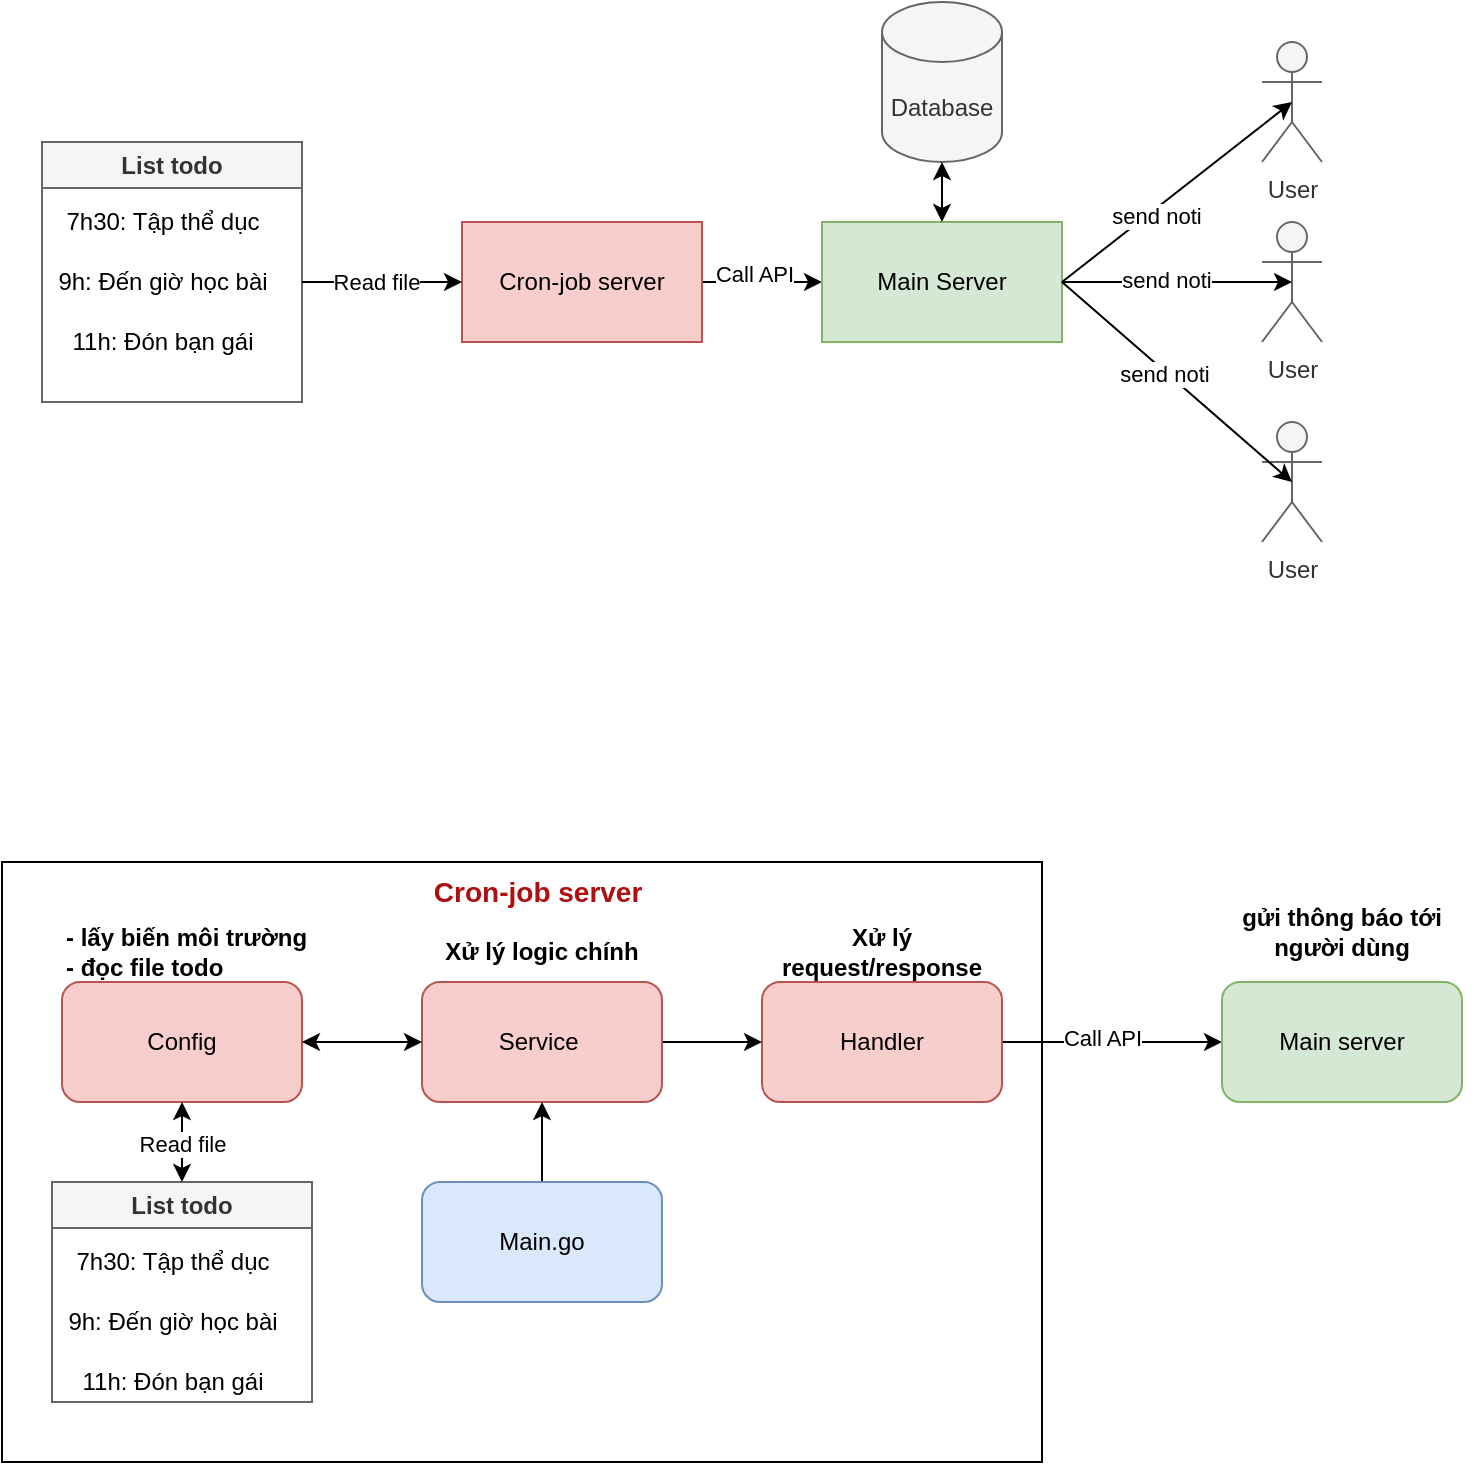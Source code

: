 <mxfile version="21.7.2" type="github">
  <diagram name="Page-1" id="6z5pkEbWCsWtaveYas8e">
    <mxGraphModel dx="880" dy="1546" grid="1" gridSize="10" guides="1" tooltips="1" connect="1" arrows="1" fold="1" page="1" pageScale="1" pageWidth="850" pageHeight="1100" math="0" shadow="0">
      <root>
        <mxCell id="0" />
        <mxCell id="1" parent="0" />
        <mxCell id="nCKAAol2MyvEnsqoX74w-47" value="" style="rounded=0;whiteSpace=wrap;html=1;" vertex="1" parent="1">
          <mxGeometry x="40" y="410" width="520" height="300" as="geometry" />
        </mxCell>
        <mxCell id="nCKAAol2MyvEnsqoX74w-3" style="edgeStyle=orthogonalEdgeStyle;rounded=0;orthogonalLoop=1;jettySize=auto;html=1;entryX=0;entryY=0.5;entryDx=0;entryDy=0;" edge="1" parent="1" source="nCKAAol2MyvEnsqoX74w-1" target="nCKAAol2MyvEnsqoX74w-2">
          <mxGeometry relative="1" as="geometry" />
        </mxCell>
        <mxCell id="nCKAAol2MyvEnsqoX74w-21" value="Call API" style="edgeLabel;html=1;align=center;verticalAlign=middle;resizable=0;points=[];" vertex="1" connectable="0" parent="nCKAAol2MyvEnsqoX74w-3">
          <mxGeometry x="-0.133" y="4" relative="1" as="geometry">
            <mxPoint as="offset" />
          </mxGeometry>
        </mxCell>
        <mxCell id="nCKAAol2MyvEnsqoX74w-1" value="Cron-job server" style="rounded=0;whiteSpace=wrap;html=1;fillColor=#f8cecc;strokeColor=#b85450;" vertex="1" parent="1">
          <mxGeometry x="270" y="90" width="120" height="60" as="geometry" />
        </mxCell>
        <mxCell id="nCKAAol2MyvEnsqoX74w-2" value="Main Server" style="rounded=0;whiteSpace=wrap;html=1;fillColor=#d5e8d4;strokeColor=#82b366;" vertex="1" parent="1">
          <mxGeometry x="450" y="90" width="120" height="60" as="geometry" />
        </mxCell>
        <mxCell id="nCKAAol2MyvEnsqoX74w-4" value="User" style="shape=umlActor;verticalLabelPosition=bottom;verticalAlign=top;html=1;outlineConnect=0;fillColor=#f5f5f5;fontColor=#333333;strokeColor=#666666;" vertex="1" parent="1">
          <mxGeometry x="670" y="90" width="30" height="60" as="geometry" />
        </mxCell>
        <mxCell id="nCKAAol2MyvEnsqoX74w-5" value="User" style="shape=umlActor;verticalLabelPosition=bottom;verticalAlign=top;html=1;outlineConnect=0;fillColor=#f5f5f5;fontColor=#333333;strokeColor=#666666;" vertex="1" parent="1">
          <mxGeometry x="670" width="30" height="60" as="geometry" />
        </mxCell>
        <mxCell id="nCKAAol2MyvEnsqoX74w-6" value="User" style="shape=umlActor;verticalLabelPosition=bottom;verticalAlign=top;html=1;outlineConnect=0;fillColor=#f5f5f5;fontColor=#333333;strokeColor=#666666;" vertex="1" parent="1">
          <mxGeometry x="670" y="190" width="30" height="60" as="geometry" />
        </mxCell>
        <mxCell id="nCKAAol2MyvEnsqoX74w-7" value="List todo" style="swimlane;whiteSpace=wrap;html=1;fillColor=#f5f5f5;fontColor=#333333;strokeColor=#666666;" vertex="1" parent="1">
          <mxGeometry x="60" y="50" width="130" height="130" as="geometry" />
        </mxCell>
        <mxCell id="nCKAAol2MyvEnsqoX74w-9" value="7h30: Tập thể dục" style="text;html=1;align=center;verticalAlign=middle;resizable=0;points=[];autosize=1;strokeColor=none;fillColor=none;" vertex="1" parent="nCKAAol2MyvEnsqoX74w-7">
          <mxGeometry y="25" width="120" height="30" as="geometry" />
        </mxCell>
        <mxCell id="nCKAAol2MyvEnsqoX74w-10" value="9h: Đến giờ học bài" style="text;html=1;align=center;verticalAlign=middle;resizable=0;points=[];autosize=1;strokeColor=none;fillColor=none;" vertex="1" parent="nCKAAol2MyvEnsqoX74w-7">
          <mxGeometry x="-5" y="55" width="130" height="30" as="geometry" />
        </mxCell>
        <mxCell id="nCKAAol2MyvEnsqoX74w-11" value="11h: Đón bạn gái" style="text;html=1;align=center;verticalAlign=middle;resizable=0;points=[];autosize=1;strokeColor=none;fillColor=none;" vertex="1" parent="nCKAAol2MyvEnsqoX74w-7">
          <mxGeometry x="5" y="85" width="110" height="30" as="geometry" />
        </mxCell>
        <mxCell id="nCKAAol2MyvEnsqoX74w-14" value="Database" style="shape=cylinder3;whiteSpace=wrap;html=1;boundedLbl=1;backgroundOutline=1;size=15;fillColor=#f5f5f5;fontColor=#333333;strokeColor=#666666;" vertex="1" parent="1">
          <mxGeometry x="480" y="-20" width="60" height="80" as="geometry" />
        </mxCell>
        <mxCell id="nCKAAol2MyvEnsqoX74w-15" value="" style="endArrow=classic;startArrow=classic;html=1;rounded=0;exitX=0.5;exitY=0;exitDx=0;exitDy=0;entryX=0.5;entryY=1;entryDx=0;entryDy=0;entryPerimeter=0;" edge="1" parent="1" source="nCKAAol2MyvEnsqoX74w-2" target="nCKAAol2MyvEnsqoX74w-14">
          <mxGeometry width="50" height="50" relative="1" as="geometry">
            <mxPoint x="400" y="70" as="sourcePoint" />
            <mxPoint x="450" y="20" as="targetPoint" />
          </mxGeometry>
        </mxCell>
        <mxCell id="nCKAAol2MyvEnsqoX74w-16" value="" style="endArrow=classic;html=1;rounded=0;exitX=1;exitY=0.5;exitDx=0;exitDy=0;entryX=0.5;entryY=0.5;entryDx=0;entryDy=0;entryPerimeter=0;" edge="1" parent="1" source="nCKAAol2MyvEnsqoX74w-2" target="nCKAAol2MyvEnsqoX74w-5">
          <mxGeometry width="50" height="50" relative="1" as="geometry">
            <mxPoint x="400" y="220" as="sourcePoint" />
            <mxPoint x="450" y="170" as="targetPoint" />
          </mxGeometry>
        </mxCell>
        <mxCell id="nCKAAol2MyvEnsqoX74w-25" value="send noti" style="edgeLabel;html=1;align=center;verticalAlign=middle;resizable=0;points=[];" vertex="1" connectable="0" parent="nCKAAol2MyvEnsqoX74w-16">
          <mxGeometry x="-0.219" y="-3" relative="1" as="geometry">
            <mxPoint as="offset" />
          </mxGeometry>
        </mxCell>
        <mxCell id="nCKAAol2MyvEnsqoX74w-17" value="" style="endArrow=classic;html=1;rounded=0;exitX=1;exitY=0.5;exitDx=0;exitDy=0;entryX=0.5;entryY=0.5;entryDx=0;entryDy=0;entryPerimeter=0;" edge="1" parent="1" source="nCKAAol2MyvEnsqoX74w-2" target="nCKAAol2MyvEnsqoX74w-4">
          <mxGeometry width="50" height="50" relative="1" as="geometry">
            <mxPoint x="400" y="220" as="sourcePoint" />
            <mxPoint x="450" y="170" as="targetPoint" />
          </mxGeometry>
        </mxCell>
        <mxCell id="nCKAAol2MyvEnsqoX74w-26" value="send noti" style="edgeLabel;html=1;align=center;verticalAlign=middle;resizable=0;points=[];" vertex="1" connectable="0" parent="nCKAAol2MyvEnsqoX74w-17">
          <mxGeometry x="-0.093" y="1" relative="1" as="geometry">
            <mxPoint as="offset" />
          </mxGeometry>
        </mxCell>
        <mxCell id="nCKAAol2MyvEnsqoX74w-18" value="" style="endArrow=classic;html=1;rounded=0;entryX=0.5;entryY=0.5;entryDx=0;entryDy=0;entryPerimeter=0;" edge="1" parent="1" target="nCKAAol2MyvEnsqoX74w-6">
          <mxGeometry width="50" height="50" relative="1" as="geometry">
            <mxPoint x="570" y="120" as="sourcePoint" />
            <mxPoint x="655" y="150" as="targetPoint" />
          </mxGeometry>
        </mxCell>
        <mxCell id="nCKAAol2MyvEnsqoX74w-27" value="send noti" style="edgeLabel;html=1;align=center;verticalAlign=middle;resizable=0;points=[];" vertex="1" connectable="0" parent="nCKAAol2MyvEnsqoX74w-18">
          <mxGeometry x="-0.107" y="-1" relative="1" as="geometry">
            <mxPoint as="offset" />
          </mxGeometry>
        </mxCell>
        <mxCell id="nCKAAol2MyvEnsqoX74w-23" value="" style="endArrow=classic;html=1;rounded=0;entryX=0;entryY=0.5;entryDx=0;entryDy=0;" edge="1" parent="1" target="nCKAAol2MyvEnsqoX74w-1">
          <mxGeometry width="50" height="50" relative="1" as="geometry">
            <mxPoint x="190" y="120" as="sourcePoint" />
            <mxPoint x="450" y="170" as="targetPoint" />
          </mxGeometry>
        </mxCell>
        <mxCell id="nCKAAol2MyvEnsqoX74w-24" value="Read file" style="edgeLabel;html=1;align=center;verticalAlign=middle;resizable=0;points=[];" vertex="1" connectable="0" parent="nCKAAol2MyvEnsqoX74w-23">
          <mxGeometry x="-0.075" relative="1" as="geometry">
            <mxPoint as="offset" />
          </mxGeometry>
        </mxCell>
        <mxCell id="nCKAAol2MyvEnsqoX74w-45" style="edgeStyle=orthogonalEdgeStyle;rounded=0;orthogonalLoop=1;jettySize=auto;html=1;entryX=0;entryY=0.5;entryDx=0;entryDy=0;" edge="1" parent="1" source="nCKAAol2MyvEnsqoX74w-28" target="nCKAAol2MyvEnsqoX74w-44">
          <mxGeometry relative="1" as="geometry" />
        </mxCell>
        <mxCell id="nCKAAol2MyvEnsqoX74w-52" value="Call API" style="edgeLabel;html=1;align=center;verticalAlign=middle;resizable=0;points=[];" vertex="1" connectable="0" parent="nCKAAol2MyvEnsqoX74w-45">
          <mxGeometry x="-0.091" y="2" relative="1" as="geometry">
            <mxPoint as="offset" />
          </mxGeometry>
        </mxCell>
        <mxCell id="nCKAAol2MyvEnsqoX74w-28" value="Handler" style="rounded=1;whiteSpace=wrap;html=1;fillColor=#f8cecc;strokeColor=#b85450;" vertex="1" parent="1">
          <mxGeometry x="420" y="470" width="120" height="60" as="geometry" />
        </mxCell>
        <mxCell id="nCKAAol2MyvEnsqoX74w-34" style="edgeStyle=orthogonalEdgeStyle;rounded=0;orthogonalLoop=1;jettySize=auto;html=1;" edge="1" parent="1" source="nCKAAol2MyvEnsqoX74w-29" target="nCKAAol2MyvEnsqoX74w-28">
          <mxGeometry relative="1" as="geometry" />
        </mxCell>
        <mxCell id="nCKAAol2MyvEnsqoX74w-29" value="Service&amp;nbsp;" style="rounded=1;whiteSpace=wrap;html=1;fillColor=#f8cecc;strokeColor=#b85450;" vertex="1" parent="1">
          <mxGeometry x="250" y="470" width="120" height="60" as="geometry" />
        </mxCell>
        <mxCell id="nCKAAol2MyvEnsqoX74w-33" style="edgeStyle=orthogonalEdgeStyle;rounded=0;orthogonalLoop=1;jettySize=auto;html=1;exitX=0.5;exitY=0;exitDx=0;exitDy=0;entryX=0.5;entryY=1;entryDx=0;entryDy=0;" edge="1" parent="1" source="nCKAAol2MyvEnsqoX74w-32" target="nCKAAol2MyvEnsqoX74w-29">
          <mxGeometry relative="1" as="geometry" />
        </mxCell>
        <mxCell id="nCKAAol2MyvEnsqoX74w-32" value="Main.go" style="rounded=1;whiteSpace=wrap;html=1;fillColor=#dae8fc;strokeColor=#6c8ebf;" vertex="1" parent="1">
          <mxGeometry x="250" y="570" width="120" height="60" as="geometry" />
        </mxCell>
        <mxCell id="nCKAAol2MyvEnsqoX74w-35" value="Config" style="rounded=1;whiteSpace=wrap;html=1;fillColor=#f8cecc;strokeColor=#b85450;" vertex="1" parent="1">
          <mxGeometry x="70" y="470" width="120" height="60" as="geometry" />
        </mxCell>
        <mxCell id="nCKAAol2MyvEnsqoX74w-37" value="List todo" style="swimlane;whiteSpace=wrap;html=1;fillColor=#f5f5f5;fontColor=#333333;strokeColor=#666666;" vertex="1" parent="1">
          <mxGeometry x="65" y="570" width="130" height="110" as="geometry" />
        </mxCell>
        <mxCell id="nCKAAol2MyvEnsqoX74w-38" value="7h30: Tập thể dục" style="text;html=1;align=center;verticalAlign=middle;resizable=0;points=[];autosize=1;strokeColor=none;fillColor=none;" vertex="1" parent="nCKAAol2MyvEnsqoX74w-37">
          <mxGeometry y="25" width="120" height="30" as="geometry" />
        </mxCell>
        <mxCell id="nCKAAol2MyvEnsqoX74w-39" value="9h: Đến giờ học bài" style="text;html=1;align=center;verticalAlign=middle;resizable=0;points=[];autosize=1;strokeColor=none;fillColor=none;" vertex="1" parent="nCKAAol2MyvEnsqoX74w-37">
          <mxGeometry x="-5" y="55" width="130" height="30" as="geometry" />
        </mxCell>
        <mxCell id="nCKAAol2MyvEnsqoX74w-40" value="11h: Đón bạn gái" style="text;html=1;align=center;verticalAlign=middle;resizable=0;points=[];autosize=1;strokeColor=none;fillColor=none;" vertex="1" parent="nCKAAol2MyvEnsqoX74w-37">
          <mxGeometry x="5" y="85" width="110" height="30" as="geometry" />
        </mxCell>
        <mxCell id="nCKAAol2MyvEnsqoX74w-44" value="Main server" style="rounded=1;whiteSpace=wrap;html=1;fillColor=#d5e8d4;strokeColor=#82b366;" vertex="1" parent="1">
          <mxGeometry x="650" y="470" width="120" height="60" as="geometry" />
        </mxCell>
        <mxCell id="nCKAAol2MyvEnsqoX74w-46" value="" style="endArrow=classic;startArrow=classic;html=1;rounded=0;exitX=1;exitY=0.5;exitDx=0;exitDy=0;entryX=0;entryY=0.5;entryDx=0;entryDy=0;" edge="1" parent="1" source="nCKAAol2MyvEnsqoX74w-35" target="nCKAAol2MyvEnsqoX74w-29">
          <mxGeometry width="50" height="50" relative="1" as="geometry">
            <mxPoint x="320" y="570" as="sourcePoint" />
            <mxPoint x="370" y="520" as="targetPoint" />
          </mxGeometry>
        </mxCell>
        <mxCell id="nCKAAol2MyvEnsqoX74w-48" value="Cron-job server&amp;nbsp;" style="text;html=1;strokeColor=none;fillColor=none;align=center;verticalAlign=middle;whiteSpace=wrap;rounded=0;fontStyle=1;fontSize=14;fontColor=#ad1010;" vertex="1" parent="1">
          <mxGeometry x="250" y="410" width="120" height="30" as="geometry" />
        </mxCell>
        <mxCell id="nCKAAol2MyvEnsqoX74w-49" value="" style="endArrow=classic;startArrow=classic;html=1;rounded=0;entryX=0.5;entryY=1;entryDx=0;entryDy=0;exitX=0.5;exitY=0;exitDx=0;exitDy=0;" edge="1" parent="1" source="nCKAAol2MyvEnsqoX74w-37" target="nCKAAol2MyvEnsqoX74w-35">
          <mxGeometry width="50" height="50" relative="1" as="geometry">
            <mxPoint x="320" y="570" as="sourcePoint" />
            <mxPoint x="370" y="520" as="targetPoint" />
          </mxGeometry>
        </mxCell>
        <mxCell id="nCKAAol2MyvEnsqoX74w-50" value="Read file" style="edgeLabel;html=1;align=center;verticalAlign=middle;resizable=0;points=[];" vertex="1" connectable="0" parent="nCKAAol2MyvEnsqoX74w-49">
          <mxGeometry x="-0.033" relative="1" as="geometry">
            <mxPoint as="offset" />
          </mxGeometry>
        </mxCell>
        <mxCell id="nCKAAol2MyvEnsqoX74w-54" value="&lt;b&gt;Xử lý logic chính&lt;/b&gt;" style="text;html=1;strokeColor=none;fillColor=none;align=center;verticalAlign=middle;whiteSpace=wrap;rounded=0;" vertex="1" parent="1">
          <mxGeometry x="245" y="440" width="130" height="30" as="geometry" />
        </mxCell>
        <mxCell id="nCKAAol2MyvEnsqoX74w-55" value="&lt;b&gt;Xử lý request/response&lt;/b&gt;" style="text;html=1;strokeColor=none;fillColor=none;align=center;verticalAlign=middle;whiteSpace=wrap;rounded=0;" vertex="1" parent="1">
          <mxGeometry x="415" y="440" width="130" height="30" as="geometry" />
        </mxCell>
        <mxCell id="nCKAAol2MyvEnsqoX74w-56" value="- lấy biến môi trường&lt;br&gt;- đọc file todo" style="text;html=1;strokeColor=none;fillColor=none;align=left;verticalAlign=middle;whiteSpace=wrap;rounded=0;fontStyle=1" vertex="1" parent="1">
          <mxGeometry x="70" y="440" width="140" height="30" as="geometry" />
        </mxCell>
        <mxCell id="nCKAAol2MyvEnsqoX74w-57" value="&lt;b&gt;gửi thông báo tới người dùng&lt;/b&gt;" style="text;html=1;strokeColor=none;fillColor=none;align=center;verticalAlign=middle;whiteSpace=wrap;rounded=0;" vertex="1" parent="1">
          <mxGeometry x="645" y="430" width="130" height="30" as="geometry" />
        </mxCell>
      </root>
    </mxGraphModel>
  </diagram>
</mxfile>

